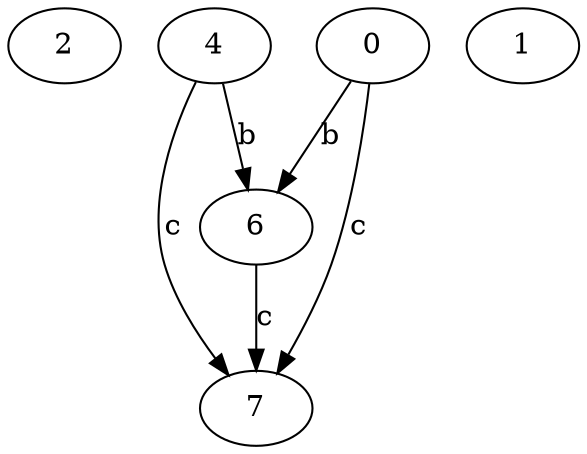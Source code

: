 strict digraph  {
2;
4;
6;
7;
0;
1;
4 -> 6  [label=b];
4 -> 7  [label=c];
6 -> 7  [label=c];
0 -> 6  [label=b];
0 -> 7  [label=c];
}
